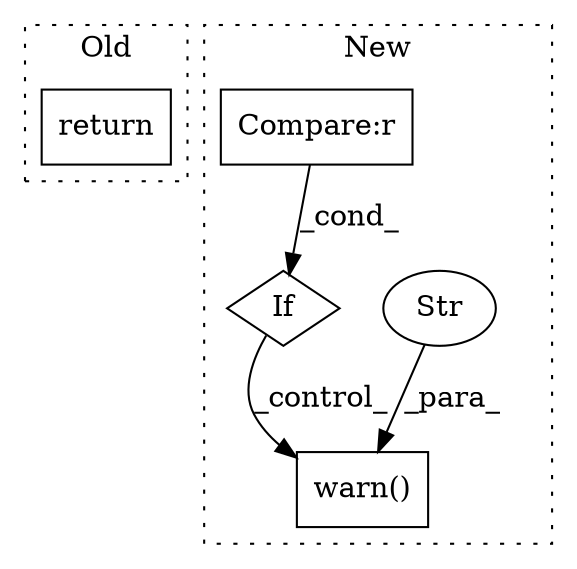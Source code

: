 digraph G {
subgraph cluster0 {
1 [label="return" a="93" s="17327" l="7" shape="box"];
label = "Old";
style="dotted";
}
subgraph cluster1 {
2 [label="warn()" a="75" s="15130,15329" l="31,15" shape="box"];
3 [label="Str" a="66" s="15161" l="137" shape="ellipse"];
4 [label="If" a="96" s="15095" l="3" shape="diamond"];
5 [label="Compare:r" a="40" s="15098" l="18" shape="box"];
label = "New";
style="dotted";
}
3 -> 2 [label="_para_"];
4 -> 2 [label="_control_"];
5 -> 4 [label="_cond_"];
}